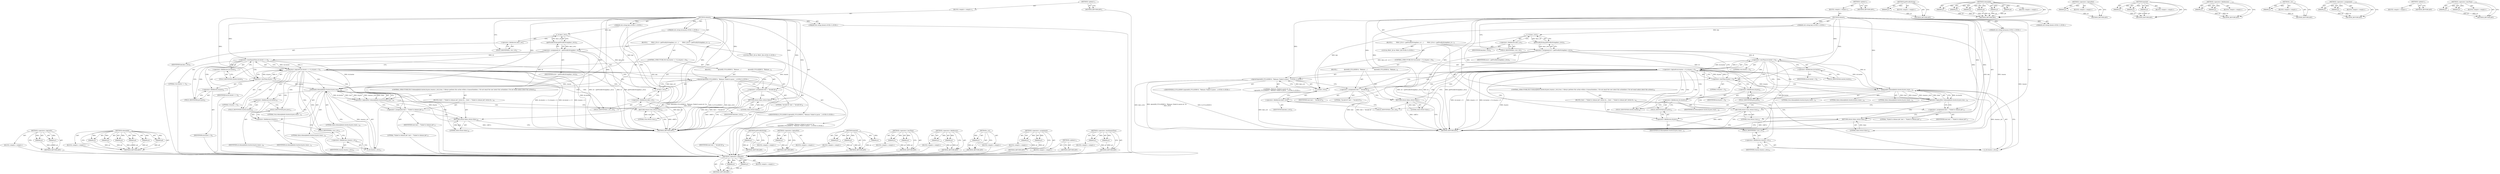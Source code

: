 digraph "&lt;operator&gt;.lessEqualsThan" {
vulnerable_117 [label=<(METHOD,&lt;operator&gt;.logicalOr)>];
vulnerable_118 [label=<(PARAM,p1)>];
vulnerable_119 [label=<(PARAM,p2)>];
vulnerable_120 [label=<(BLOCK,&lt;empty&gt;,&lt;empty&gt;)>];
vulnerable_121 [label=<(METHOD_RETURN,ANY)>];
vulnerable_6 [label=<(METHOD,&lt;global&gt;)<SUB>1</SUB>>];
vulnerable_7 [label=<(BLOCK,&lt;empty&gt;,&lt;empty&gt;)<SUB>1</SUB>>];
vulnerable_8 [label=<(METHOD,release)<SUB>1</SUB>>];
vulnerable_9 [label="<(PARAM,std::string key)<SUB>1</SUB>>"];
vulnerable_10 [label="<(PARAM,std::string &amp;reason)<SUB>1</SUB>>"];
vulnerable_11 [label="<(PARAM,std::string &amp;text)<SUB>1</SUB>>"];
vulnerable_12 [label=<(BLOCK,{
        PROC_ID id = getProcByString(key.c_st...,{
        PROC_ID id = getProcByString(key.c_st...)<SUB>2</SUB>>];
vulnerable_13 [label="<(LOCAL,PROC_ID id: PROC_ID)<SUB>3</SUB>>"];
vulnerable_14 [label=<(&lt;operator&gt;.assignment,id = getProcByString(key.c_str()))<SUB>3</SUB>>];
vulnerable_15 [label=<(IDENTIFIER,id,id = getProcByString(key.c_str()))<SUB>3</SUB>>];
vulnerable_16 [label=<(getProcByString,getProcByString(key.c_str()))<SUB>3</SUB>>];
vulnerable_17 [label=<(c_str,key.c_str())<SUB>3</SUB>>];
vulnerable_18 [label=<(&lt;operator&gt;.fieldAccess,key.c_str)<SUB>3</SUB>>];
vulnerable_19 [label=<(IDENTIFIER,key,key.c_str())<SUB>3</SUB>>];
vulnerable_20 [label=<(FIELD_IDENTIFIER,c_str,c_str)<SUB>3</SUB>>];
vulnerable_21 [label=<(CONTROL_STRUCTURE,IF,if (id.cluster &lt; 0 || id.proc &lt; 0))<SUB>4</SUB>>];
vulnerable_22 [label=<(&lt;operator&gt;.logicalOr,id.cluster &lt; 0 || id.proc &lt; 0)<SUB>4</SUB>>];
vulnerable_23 [label=<(&lt;operator&gt;.lessThan,id.cluster &lt; 0)<SUB>4</SUB>>];
vulnerable_24 [label=<(&lt;operator&gt;.fieldAccess,id.cluster)<SUB>4</SUB>>];
vulnerable_25 [label=<(IDENTIFIER,id,id.cluster &lt; 0)<SUB>4</SUB>>];
vulnerable_26 [label=<(FIELD_IDENTIFIER,cluster,cluster)<SUB>4</SUB>>];
vulnerable_27 [label=<(LITERAL,0,id.cluster &lt; 0)<SUB>4</SUB>>];
vulnerable_28 [label=<(&lt;operator&gt;.lessThan,id.proc &lt; 0)<SUB>4</SUB>>];
vulnerable_29 [label=<(&lt;operator&gt;.fieldAccess,id.proc)<SUB>4</SUB>>];
vulnerable_30 [label=<(IDENTIFIER,id,id.proc &lt; 0)<SUB>4</SUB>>];
vulnerable_31 [label=<(FIELD_IDENTIFIER,proc,proc)<SUB>4</SUB>>];
vulnerable_32 [label=<(LITERAL,0,id.proc &lt; 0)<SUB>4</SUB>>];
vulnerable_33 [label=<(BLOCK,{
                dprintf(D_FULLDEBUG, &quot;Release...,{
                dprintf(D_FULLDEBUG, &quot;Release...)<SUB>4</SUB>>];
vulnerable_34 [label="<(dprintf,dprintf(D_FULLDEBUG, &quot;Release: Failed to parse ...)<SUB>5</SUB>>"];
vulnerable_35 [label="<(IDENTIFIER,D_FULLDEBUG,dprintf(D_FULLDEBUG, &quot;Release: Failed to parse ...)<SUB>5</SUB>>"];
vulnerable_36 [label="<(LITERAL,&quot;Release: Failed to parse id: %s\n&quot;,dprintf(D_FULLDEBUG, &quot;Release: Failed to parse ...)<SUB>5</SUB>>"];
vulnerable_37 [label=<(c_str,key.c_str())<SUB>5</SUB>>];
vulnerable_38 [label=<(&lt;operator&gt;.fieldAccess,key.c_str)<SUB>5</SUB>>];
vulnerable_39 [label=<(IDENTIFIER,key,key.c_str())<SUB>5</SUB>>];
vulnerable_40 [label=<(FIELD_IDENTIFIER,c_str,c_str)<SUB>5</SUB>>];
vulnerable_41 [label=<(&lt;operator&gt;.assignment,text = &quot;Invalid Id&quot;)<SUB>6</SUB>>];
vulnerable_42 [label=<(IDENTIFIER,text,text = &quot;Invalid Id&quot;)<SUB>6</SUB>>];
vulnerable_43 [label=<(LITERAL,&quot;Invalid Id&quot;,text = &quot;Invalid Id&quot;)<SUB>6</SUB>>];
vulnerable_44 [label=<(RETURN,return false;,return false;)<SUB>7</SUB>>];
vulnerable_45 [label=<(LITERAL,false,return false;)<SUB>7</SUB>>];
vulnerable_46 [label=<(CONTROL_STRUCTURE,IF,if (!releaseJob(id.cluster,
					id.proc,
					reason.c_str(),
					true, // Always perform this action within a transaction
					false, // Do not email the user about this action
					false // Do not email admin about this action
					)))<SUB>10</SUB>>];
vulnerable_47 [label=<(&lt;operator&gt;.logicalNot,!releaseJob(id.cluster,
					id.proc,
					reas...)<SUB>10</SUB>>];
vulnerable_48 [label=<(releaseJob,releaseJob(id.cluster,
					id.proc,
					reaso...)<SUB>10</SUB>>];
vulnerable_49 [label=<(&lt;operator&gt;.fieldAccess,id.cluster)<SUB>10</SUB>>];
vulnerable_50 [label=<(IDENTIFIER,id,releaseJob(id.cluster,
					id.proc,
					reaso...)<SUB>10</SUB>>];
vulnerable_51 [label=<(FIELD_IDENTIFIER,cluster,cluster)<SUB>10</SUB>>];
vulnerable_52 [label=<(&lt;operator&gt;.fieldAccess,id.proc)<SUB>11</SUB>>];
vulnerable_53 [label=<(IDENTIFIER,id,releaseJob(id.cluster,
					id.proc,
					reaso...)<SUB>11</SUB>>];
vulnerable_54 [label=<(FIELD_IDENTIFIER,proc,proc)<SUB>11</SUB>>];
vulnerable_55 [label=<(c_str,reason.c_str())<SUB>12</SUB>>];
vulnerable_56 [label=<(&lt;operator&gt;.fieldAccess,reason.c_str)<SUB>12</SUB>>];
vulnerable_57 [label=<(IDENTIFIER,reason,reason.c_str())<SUB>12</SUB>>];
vulnerable_58 [label=<(FIELD_IDENTIFIER,c_str,c_str)<SUB>12</SUB>>];
vulnerable_59 [label=<(LITERAL,true,releaseJob(id.cluster,
					id.proc,
					reaso...)<SUB>13</SUB>>];
vulnerable_60 [label=<(LITERAL,false,releaseJob(id.cluster,
					id.proc,
					reaso...)<SUB>14</SUB>>];
vulnerable_61 [label=<(LITERAL,false,releaseJob(id.cluster,
					id.proc,
					reaso...)<SUB>15</SUB>>];
vulnerable_62 [label=<(BLOCK,{
		text = &quot;Failed to release job&quot;;
		return fa...,{
		text = &quot;Failed to release job&quot;;
		return fa...)<SUB>16</SUB>>];
vulnerable_63 [label=<(&lt;operator&gt;.assignment,text = &quot;Failed to release job&quot;)<SUB>17</SUB>>];
vulnerable_64 [label=<(IDENTIFIER,text,text = &quot;Failed to release job&quot;)<SUB>17</SUB>>];
vulnerable_65 [label=<(LITERAL,&quot;Failed to release job&quot;,text = &quot;Failed to release job&quot;)<SUB>17</SUB>>];
vulnerable_66 [label=<(RETURN,return false;,return false;)<SUB>18</SUB>>];
vulnerable_67 [label=<(LITERAL,false,return false;)<SUB>18</SUB>>];
vulnerable_68 [label=<(RETURN,return true;,return true;)<SUB>21</SUB>>];
vulnerable_69 [label=<(LITERAL,true,return true;)<SUB>21</SUB>>];
vulnerable_70 [label=<(METHOD_RETURN,ANY)<SUB>1</SUB>>];
vulnerable_72 [label=<(METHOD_RETURN,ANY)<SUB>1</SUB>>];
vulnerable_104 [label=<(METHOD,getProcByString)>];
vulnerable_105 [label=<(PARAM,p1)>];
vulnerable_106 [label=<(BLOCK,&lt;empty&gt;,&lt;empty&gt;)>];
vulnerable_107 [label=<(METHOD_RETURN,ANY)>];
vulnerable_137 [label=<(METHOD,releaseJob)>];
vulnerable_138 [label=<(PARAM,p1)>];
vulnerable_139 [label=<(PARAM,p2)>];
vulnerable_140 [label=<(PARAM,p3)>];
vulnerable_141 [label=<(PARAM,p4)>];
vulnerable_142 [label=<(PARAM,p5)>];
vulnerable_143 [label=<(PARAM,p6)>];
vulnerable_144 [label=<(BLOCK,&lt;empty&gt;,&lt;empty&gt;)>];
vulnerable_145 [label=<(METHOD_RETURN,ANY)>];
vulnerable_133 [label=<(METHOD,&lt;operator&gt;.logicalNot)>];
vulnerable_134 [label=<(PARAM,p1)>];
vulnerable_135 [label=<(BLOCK,&lt;empty&gt;,&lt;empty&gt;)>];
vulnerable_136 [label=<(METHOD_RETURN,ANY)>];
vulnerable_127 [label=<(METHOD,dprintf)>];
vulnerable_128 [label=<(PARAM,p1)>];
vulnerable_129 [label=<(PARAM,p2)>];
vulnerable_130 [label=<(PARAM,p3)>];
vulnerable_131 [label=<(BLOCK,&lt;empty&gt;,&lt;empty&gt;)>];
vulnerable_132 [label=<(METHOD_RETURN,ANY)>];
vulnerable_112 [label=<(METHOD,&lt;operator&gt;.fieldAccess)>];
vulnerable_113 [label=<(PARAM,p1)>];
vulnerable_114 [label=<(PARAM,p2)>];
vulnerable_115 [label=<(BLOCK,&lt;empty&gt;,&lt;empty&gt;)>];
vulnerable_116 [label=<(METHOD_RETURN,ANY)>];
vulnerable_108 [label=<(METHOD,c_str)>];
vulnerable_109 [label=<(PARAM,p1)>];
vulnerable_110 [label=<(BLOCK,&lt;empty&gt;,&lt;empty&gt;)>];
vulnerable_111 [label=<(METHOD_RETURN,ANY)>];
vulnerable_99 [label=<(METHOD,&lt;operator&gt;.assignment)>];
vulnerable_100 [label=<(PARAM,p1)>];
vulnerable_101 [label=<(PARAM,p2)>];
vulnerable_102 [label=<(BLOCK,&lt;empty&gt;,&lt;empty&gt;)>];
vulnerable_103 [label=<(METHOD_RETURN,ANY)>];
vulnerable_93 [label=<(METHOD,&lt;global&gt;)<SUB>1</SUB>>];
vulnerable_94 [label=<(BLOCK,&lt;empty&gt;,&lt;empty&gt;)>];
vulnerable_95 [label=<(METHOD_RETURN,ANY)>];
vulnerable_122 [label=<(METHOD,&lt;operator&gt;.lessThan)>];
vulnerable_123 [label=<(PARAM,p1)>];
vulnerable_124 [label=<(PARAM,p2)>];
vulnerable_125 [label=<(BLOCK,&lt;empty&gt;,&lt;empty&gt;)>];
vulnerable_126 [label=<(METHOD_RETURN,ANY)>];
fixed_117 [label=<(METHOD,&lt;operator&gt;.logicalOr)>];
fixed_118 [label=<(PARAM,p1)>];
fixed_119 [label=<(PARAM,p2)>];
fixed_120 [label=<(BLOCK,&lt;empty&gt;,&lt;empty&gt;)>];
fixed_121 [label=<(METHOD_RETURN,ANY)>];
fixed_142 [label=<(METHOD,releaseJob)>];
fixed_143 [label=<(PARAM,p1)>];
fixed_144 [label=<(PARAM,p2)>];
fixed_145 [label=<(PARAM,p3)>];
fixed_146 [label=<(PARAM,p4)>];
fixed_147 [label=<(PARAM,p5)>];
fixed_148 [label=<(PARAM,p6)>];
fixed_149 [label=<(BLOCK,&lt;empty&gt;,&lt;empty&gt;)>];
fixed_150 [label=<(METHOD_RETURN,ANY)>];
fixed_6 [label=<(METHOD,&lt;global&gt;)<SUB>1</SUB>>];
fixed_7 [label=<(BLOCK,&lt;empty&gt;,&lt;empty&gt;)<SUB>1</SUB>>];
fixed_8 [label=<(METHOD,release)<SUB>1</SUB>>];
fixed_9 [label="<(PARAM,std::string key)<SUB>1</SUB>>"];
fixed_10 [label="<(PARAM,std::string &amp;reason)<SUB>1</SUB>>"];
fixed_11 [label="<(PARAM,std::string &amp;text)<SUB>1</SUB>>"];
fixed_12 [label=<(BLOCK,{
        PROC_ID id = getProcByString(key.c_st...,{
        PROC_ID id = getProcByString(key.c_st...)<SUB>2</SUB>>];
fixed_13 [label="<(LOCAL,PROC_ID id: PROC_ID)<SUB>3</SUB>>"];
fixed_14 [label=<(&lt;operator&gt;.assignment,id = getProcByString(key.c_str()))<SUB>3</SUB>>];
fixed_15 [label=<(IDENTIFIER,id,id = getProcByString(key.c_str()))<SUB>3</SUB>>];
fixed_16 [label=<(getProcByString,getProcByString(key.c_str()))<SUB>3</SUB>>];
fixed_17 [label=<(c_str,key.c_str())<SUB>3</SUB>>];
fixed_18 [label=<(&lt;operator&gt;.fieldAccess,key.c_str)<SUB>3</SUB>>];
fixed_19 [label=<(IDENTIFIER,key,key.c_str())<SUB>3</SUB>>];
fixed_20 [label=<(FIELD_IDENTIFIER,c_str,c_str)<SUB>3</SUB>>];
fixed_21 [label=<(CONTROL_STRUCTURE,IF,if (id.cluster &lt;= 0 || id.proc &lt; 0))<SUB>4</SUB>>];
fixed_22 [label=<(&lt;operator&gt;.logicalOr,id.cluster &lt;= 0 || id.proc &lt; 0)<SUB>4</SUB>>];
fixed_23 [label=<(&lt;operator&gt;.lessEqualsThan,id.cluster &lt;= 0)<SUB>4</SUB>>];
fixed_24 [label=<(&lt;operator&gt;.fieldAccess,id.cluster)<SUB>4</SUB>>];
fixed_25 [label=<(IDENTIFIER,id,id.cluster &lt;= 0)<SUB>4</SUB>>];
fixed_26 [label=<(FIELD_IDENTIFIER,cluster,cluster)<SUB>4</SUB>>];
fixed_27 [label=<(LITERAL,0,id.cluster &lt;= 0)<SUB>4</SUB>>];
fixed_28 [label=<(&lt;operator&gt;.lessThan,id.proc &lt; 0)<SUB>4</SUB>>];
fixed_29 [label=<(&lt;operator&gt;.fieldAccess,id.proc)<SUB>4</SUB>>];
fixed_30 [label=<(IDENTIFIER,id,id.proc &lt; 0)<SUB>4</SUB>>];
fixed_31 [label=<(FIELD_IDENTIFIER,proc,proc)<SUB>4</SUB>>];
fixed_32 [label=<(LITERAL,0,id.proc &lt; 0)<SUB>4</SUB>>];
fixed_33 [label=<(BLOCK,{
                dprintf(D_FULLDEBUG, &quot;Release...,{
                dprintf(D_FULLDEBUG, &quot;Release...)<SUB>4</SUB>>];
fixed_34 [label="<(dprintf,dprintf(D_FULLDEBUG, &quot;Release: Failed to parse ...)<SUB>5</SUB>>"];
fixed_35 [label="<(IDENTIFIER,D_FULLDEBUG,dprintf(D_FULLDEBUG, &quot;Release: Failed to parse ...)<SUB>5</SUB>>"];
fixed_36 [label="<(LITERAL,&quot;Release: Failed to parse id: %s\n&quot;,dprintf(D_FULLDEBUG, &quot;Release: Failed to parse ...)<SUB>5</SUB>>"];
fixed_37 [label=<(c_str,key.c_str())<SUB>5</SUB>>];
fixed_38 [label=<(&lt;operator&gt;.fieldAccess,key.c_str)<SUB>5</SUB>>];
fixed_39 [label=<(IDENTIFIER,key,key.c_str())<SUB>5</SUB>>];
fixed_40 [label=<(FIELD_IDENTIFIER,c_str,c_str)<SUB>5</SUB>>];
fixed_41 [label=<(&lt;operator&gt;.assignment,text = &quot;Invalid Id&quot;)<SUB>6</SUB>>];
fixed_42 [label=<(IDENTIFIER,text,text = &quot;Invalid Id&quot;)<SUB>6</SUB>>];
fixed_43 [label=<(LITERAL,&quot;Invalid Id&quot;,text = &quot;Invalid Id&quot;)<SUB>6</SUB>>];
fixed_44 [label=<(RETURN,return false;,return false;)<SUB>7</SUB>>];
fixed_45 [label=<(LITERAL,false,return false;)<SUB>7</SUB>>];
fixed_46 [label=<(CONTROL_STRUCTURE,IF,if (!releaseJob(id.cluster,
					id.proc,
					reason.c_str(),
					true, // Always perform this action within a transaction
					false, // Do not email the user about this action
					false // Do not email admin about this action
					)))<SUB>10</SUB>>];
fixed_47 [label=<(&lt;operator&gt;.logicalNot,!releaseJob(id.cluster,
					id.proc,
					reas...)<SUB>10</SUB>>];
fixed_48 [label=<(releaseJob,releaseJob(id.cluster,
					id.proc,
					reaso...)<SUB>10</SUB>>];
fixed_49 [label=<(&lt;operator&gt;.fieldAccess,id.cluster)<SUB>10</SUB>>];
fixed_50 [label=<(IDENTIFIER,id,releaseJob(id.cluster,
					id.proc,
					reaso...)<SUB>10</SUB>>];
fixed_51 [label=<(FIELD_IDENTIFIER,cluster,cluster)<SUB>10</SUB>>];
fixed_52 [label=<(&lt;operator&gt;.fieldAccess,id.proc)<SUB>11</SUB>>];
fixed_53 [label=<(IDENTIFIER,id,releaseJob(id.cluster,
					id.proc,
					reaso...)<SUB>11</SUB>>];
fixed_54 [label=<(FIELD_IDENTIFIER,proc,proc)<SUB>11</SUB>>];
fixed_55 [label=<(c_str,reason.c_str())<SUB>12</SUB>>];
fixed_56 [label=<(&lt;operator&gt;.fieldAccess,reason.c_str)<SUB>12</SUB>>];
fixed_57 [label=<(IDENTIFIER,reason,reason.c_str())<SUB>12</SUB>>];
fixed_58 [label=<(FIELD_IDENTIFIER,c_str,c_str)<SUB>12</SUB>>];
fixed_59 [label=<(LITERAL,true,releaseJob(id.cluster,
					id.proc,
					reaso...)<SUB>13</SUB>>];
fixed_60 [label=<(LITERAL,false,releaseJob(id.cluster,
					id.proc,
					reaso...)<SUB>14</SUB>>];
fixed_61 [label=<(LITERAL,false,releaseJob(id.cluster,
					id.proc,
					reaso...)<SUB>15</SUB>>];
fixed_62 [label=<(BLOCK,{
		text = &quot;Failed to release job&quot;;
		return fa...,{
		text = &quot;Failed to release job&quot;;
		return fa...)<SUB>16</SUB>>];
fixed_63 [label=<(&lt;operator&gt;.assignment,text = &quot;Failed to release job&quot;)<SUB>17</SUB>>];
fixed_64 [label=<(IDENTIFIER,text,text = &quot;Failed to release job&quot;)<SUB>17</SUB>>];
fixed_65 [label=<(LITERAL,&quot;Failed to release job&quot;,text = &quot;Failed to release job&quot;)<SUB>17</SUB>>];
fixed_66 [label=<(RETURN,return false;,return false;)<SUB>18</SUB>>];
fixed_67 [label=<(LITERAL,false,return false;)<SUB>18</SUB>>];
fixed_68 [label=<(RETURN,return true;,return true;)<SUB>21</SUB>>];
fixed_69 [label=<(LITERAL,true,return true;)<SUB>21</SUB>>];
fixed_70 [label=<(METHOD_RETURN,ANY)<SUB>1</SUB>>];
fixed_72 [label=<(METHOD_RETURN,ANY)<SUB>1</SUB>>];
fixed_104 [label=<(METHOD,getProcByString)>];
fixed_105 [label=<(PARAM,p1)>];
fixed_106 [label=<(BLOCK,&lt;empty&gt;,&lt;empty&gt;)>];
fixed_107 [label=<(METHOD_RETURN,ANY)>];
fixed_138 [label=<(METHOD,&lt;operator&gt;.logicalNot)>];
fixed_139 [label=<(PARAM,p1)>];
fixed_140 [label=<(BLOCK,&lt;empty&gt;,&lt;empty&gt;)>];
fixed_141 [label=<(METHOD_RETURN,ANY)>];
fixed_132 [label=<(METHOD,dprintf)>];
fixed_133 [label=<(PARAM,p1)>];
fixed_134 [label=<(PARAM,p2)>];
fixed_135 [label=<(PARAM,p3)>];
fixed_136 [label=<(BLOCK,&lt;empty&gt;,&lt;empty&gt;)>];
fixed_137 [label=<(METHOD_RETURN,ANY)>];
fixed_127 [label=<(METHOD,&lt;operator&gt;.lessThan)>];
fixed_128 [label=<(PARAM,p1)>];
fixed_129 [label=<(PARAM,p2)>];
fixed_130 [label=<(BLOCK,&lt;empty&gt;,&lt;empty&gt;)>];
fixed_131 [label=<(METHOD_RETURN,ANY)>];
fixed_112 [label=<(METHOD,&lt;operator&gt;.fieldAccess)>];
fixed_113 [label=<(PARAM,p1)>];
fixed_114 [label=<(PARAM,p2)>];
fixed_115 [label=<(BLOCK,&lt;empty&gt;,&lt;empty&gt;)>];
fixed_116 [label=<(METHOD_RETURN,ANY)>];
fixed_108 [label=<(METHOD,c_str)>];
fixed_109 [label=<(PARAM,p1)>];
fixed_110 [label=<(BLOCK,&lt;empty&gt;,&lt;empty&gt;)>];
fixed_111 [label=<(METHOD_RETURN,ANY)>];
fixed_99 [label=<(METHOD,&lt;operator&gt;.assignment)>];
fixed_100 [label=<(PARAM,p1)>];
fixed_101 [label=<(PARAM,p2)>];
fixed_102 [label=<(BLOCK,&lt;empty&gt;,&lt;empty&gt;)>];
fixed_103 [label=<(METHOD_RETURN,ANY)>];
fixed_93 [label=<(METHOD,&lt;global&gt;)<SUB>1</SUB>>];
fixed_94 [label=<(BLOCK,&lt;empty&gt;,&lt;empty&gt;)>];
fixed_95 [label=<(METHOD_RETURN,ANY)>];
fixed_122 [label=<(METHOD,&lt;operator&gt;.lessEqualsThan)>];
fixed_123 [label=<(PARAM,p1)>];
fixed_124 [label=<(PARAM,p2)>];
fixed_125 [label=<(BLOCK,&lt;empty&gt;,&lt;empty&gt;)>];
fixed_126 [label=<(METHOD_RETURN,ANY)>];
vulnerable_117 -> vulnerable_118  [key=0, label="AST: "];
vulnerable_117 -> vulnerable_118  [key=1, label="DDG: "];
vulnerable_117 -> vulnerable_120  [key=0, label="AST: "];
vulnerable_117 -> vulnerable_119  [key=0, label="AST: "];
vulnerable_117 -> vulnerable_119  [key=1, label="DDG: "];
vulnerable_117 -> vulnerable_121  [key=0, label="AST: "];
vulnerable_117 -> vulnerable_121  [key=1, label="CFG: "];
vulnerable_118 -> vulnerable_121  [key=0, label="DDG: p1"];
vulnerable_119 -> vulnerable_121  [key=0, label="DDG: p2"];
vulnerable_6 -> vulnerable_7  [key=0, label="AST: "];
vulnerable_6 -> vulnerable_72  [key=0, label="AST: "];
vulnerable_6 -> vulnerable_72  [key=1, label="CFG: "];
vulnerable_7 -> vulnerable_8  [key=0, label="AST: "];
vulnerable_8 -> vulnerable_9  [key=0, label="AST: "];
vulnerable_8 -> vulnerable_9  [key=1, label="DDG: "];
vulnerable_8 -> vulnerable_10  [key=0, label="AST: "];
vulnerable_8 -> vulnerable_10  [key=1, label="DDG: "];
vulnerable_8 -> vulnerable_11  [key=0, label="AST: "];
vulnerable_8 -> vulnerable_11  [key=1, label="DDG: "];
vulnerable_8 -> vulnerable_12  [key=0, label="AST: "];
vulnerable_8 -> vulnerable_70  [key=0, label="AST: "];
vulnerable_8 -> vulnerable_20  [key=0, label="CFG: "];
vulnerable_8 -> vulnerable_68  [key=0, label="DDG: "];
vulnerable_8 -> vulnerable_69  [key=0, label="DDG: "];
vulnerable_8 -> vulnerable_41  [key=0, label="DDG: "];
vulnerable_8 -> vulnerable_44  [key=0, label="DDG: "];
vulnerable_8 -> vulnerable_63  [key=0, label="DDG: "];
vulnerable_8 -> vulnerable_66  [key=0, label="DDG: "];
vulnerable_8 -> vulnerable_23  [key=0, label="DDG: "];
vulnerable_8 -> vulnerable_28  [key=0, label="DDG: "];
vulnerable_8 -> vulnerable_34  [key=0, label="DDG: "];
vulnerable_8 -> vulnerable_45  [key=0, label="DDG: "];
vulnerable_8 -> vulnerable_48  [key=0, label="DDG: "];
vulnerable_8 -> vulnerable_67  [key=0, label="DDG: "];
vulnerable_9 -> vulnerable_70  [key=0, label="DDG: key"];
vulnerable_9 -> vulnerable_17  [key=0, label="DDG: key"];
vulnerable_9 -> vulnerable_37  [key=0, label="DDG: key"];
vulnerable_10 -> vulnerable_70  [key=0, label="DDG: reason"];
vulnerable_10 -> vulnerable_55  [key=0, label="DDG: reason"];
vulnerable_12 -> vulnerable_13  [key=0, label="AST: "];
vulnerable_12 -> vulnerable_14  [key=0, label="AST: "];
vulnerable_12 -> vulnerable_21  [key=0, label="AST: "];
vulnerable_12 -> vulnerable_46  [key=0, label="AST: "];
vulnerable_12 -> vulnerable_68  [key=0, label="AST: "];
vulnerable_14 -> vulnerable_15  [key=0, label="AST: "];
vulnerable_14 -> vulnerable_16  [key=0, label="AST: "];
vulnerable_14 -> vulnerable_26  [key=0, label="CFG: "];
vulnerable_14 -> vulnerable_70  [key=0, label="DDG: id"];
vulnerable_14 -> vulnerable_70  [key=1, label="DDG: getProcByString(key.c_str())"];
vulnerable_14 -> vulnerable_70  [key=2, label="DDG: id = getProcByString(key.c_str())"];
vulnerable_14 -> vulnerable_23  [key=0, label="DDG: id"];
vulnerable_14 -> vulnerable_28  [key=0, label="DDG: id"];
vulnerable_14 -> vulnerable_48  [key=0, label="DDG: id"];
vulnerable_16 -> vulnerable_17  [key=0, label="AST: "];
vulnerable_16 -> vulnerable_14  [key=0, label="CFG: "];
vulnerable_16 -> vulnerable_14  [key=1, label="DDG: key.c_str()"];
vulnerable_17 -> vulnerable_18  [key=0, label="AST: "];
vulnerable_17 -> vulnerable_16  [key=0, label="CFG: "];
vulnerable_17 -> vulnerable_16  [key=1, label="DDG: key.c_str"];
vulnerable_17 -> vulnerable_37  [key=0, label="DDG: key.c_str"];
vulnerable_18 -> vulnerable_19  [key=0, label="AST: "];
vulnerable_18 -> vulnerable_20  [key=0, label="AST: "];
vulnerable_18 -> vulnerable_17  [key=0, label="CFG: "];
vulnerable_20 -> vulnerable_18  [key=0, label="CFG: "];
vulnerable_21 -> vulnerable_22  [key=0, label="AST: "];
vulnerable_21 -> vulnerable_33  [key=0, label="AST: "];
vulnerable_22 -> vulnerable_23  [key=0, label="AST: "];
vulnerable_22 -> vulnerable_28  [key=0, label="AST: "];
vulnerable_22 -> vulnerable_40  [key=0, label="CFG: "];
vulnerable_22 -> vulnerable_40  [key=1, label="CDG: "];
vulnerable_22 -> vulnerable_51  [key=0, label="CFG: "];
vulnerable_22 -> vulnerable_51  [key=1, label="CDG: "];
vulnerable_22 -> vulnerable_70  [key=0, label="DDG: id.cluster &lt; 0"];
vulnerable_22 -> vulnerable_70  [key=1, label="DDG: id.proc &lt; 0"];
vulnerable_22 -> vulnerable_70  [key=2, label="DDG: id.cluster &lt; 0 || id.proc &lt; 0"];
vulnerable_22 -> vulnerable_47  [key=0, label="CDG: "];
vulnerable_22 -> vulnerable_34  [key=0, label="CDG: "];
vulnerable_22 -> vulnerable_48  [key=0, label="CDG: "];
vulnerable_22 -> vulnerable_58  [key=0, label="CDG: "];
vulnerable_22 -> vulnerable_49  [key=0, label="CDG: "];
vulnerable_22 -> vulnerable_52  [key=0, label="CDG: "];
vulnerable_22 -> vulnerable_37  [key=0, label="CDG: "];
vulnerable_22 -> vulnerable_38  [key=0, label="CDG: "];
vulnerable_22 -> vulnerable_56  [key=0, label="CDG: "];
vulnerable_22 -> vulnerable_41  [key=0, label="CDG: "];
vulnerable_22 -> vulnerable_44  [key=0, label="CDG: "];
vulnerable_22 -> vulnerable_55  [key=0, label="CDG: "];
vulnerable_22 -> vulnerable_54  [key=0, label="CDG: "];
vulnerable_23 -> vulnerable_24  [key=0, label="AST: "];
vulnerable_23 -> vulnerable_27  [key=0, label="AST: "];
vulnerable_23 -> vulnerable_22  [key=0, label="CFG: "];
vulnerable_23 -> vulnerable_22  [key=1, label="DDG: id.cluster"];
vulnerable_23 -> vulnerable_22  [key=2, label="DDG: 0"];
vulnerable_23 -> vulnerable_31  [key=0, label="CFG: "];
vulnerable_23 -> vulnerable_31  [key=1, label="CDG: "];
vulnerable_23 -> vulnerable_70  [key=0, label="DDG: id.cluster"];
vulnerable_23 -> vulnerable_48  [key=0, label="DDG: id.cluster"];
vulnerable_23 -> vulnerable_28  [key=0, label="CDG: "];
vulnerable_23 -> vulnerable_29  [key=0, label="CDG: "];
vulnerable_24 -> vulnerable_25  [key=0, label="AST: "];
vulnerable_24 -> vulnerable_26  [key=0, label="AST: "];
vulnerable_24 -> vulnerable_23  [key=0, label="CFG: "];
vulnerable_26 -> vulnerable_24  [key=0, label="CFG: "];
vulnerable_28 -> vulnerable_29  [key=0, label="AST: "];
vulnerable_28 -> vulnerable_32  [key=0, label="AST: "];
vulnerable_28 -> vulnerable_22  [key=0, label="CFG: "];
vulnerable_28 -> vulnerable_22  [key=1, label="DDG: id.proc"];
vulnerable_28 -> vulnerable_22  [key=2, label="DDG: 0"];
vulnerable_28 -> vulnerable_70  [key=0, label="DDG: id.proc"];
vulnerable_28 -> vulnerable_48  [key=0, label="DDG: id.proc"];
vulnerable_29 -> vulnerable_30  [key=0, label="AST: "];
vulnerable_29 -> vulnerable_31  [key=0, label="AST: "];
vulnerable_29 -> vulnerable_28  [key=0, label="CFG: "];
vulnerable_31 -> vulnerable_29  [key=0, label="CFG: "];
vulnerable_33 -> vulnerable_34  [key=0, label="AST: "];
vulnerable_33 -> vulnerable_41  [key=0, label="AST: "];
vulnerable_33 -> vulnerable_44  [key=0, label="AST: "];
vulnerable_34 -> vulnerable_35  [key=0, label="AST: "];
vulnerable_34 -> vulnerable_36  [key=0, label="AST: "];
vulnerable_34 -> vulnerable_37  [key=0, label="AST: "];
vulnerable_34 -> vulnerable_41  [key=0, label="CFG: "];
vulnerable_34 -> vulnerable_70  [key=0, label="DDG: key.c_str()"];
vulnerable_34 -> vulnerable_70  [key=1, label="DDG: dprintf(D_FULLDEBUG, &quot;Release: Failed to parse id: %s\n&quot;, key.c_str())"];
vulnerable_34 -> vulnerable_70  [key=2, label="DDG: D_FULLDEBUG"];
vulnerable_37 -> vulnerable_38  [key=0, label="AST: "];
vulnerable_37 -> vulnerable_34  [key=0, label="CFG: "];
vulnerable_37 -> vulnerable_34  [key=1, label="DDG: key.c_str"];
vulnerable_37 -> vulnerable_70  [key=0, label="DDG: key.c_str"];
vulnerable_38 -> vulnerable_39  [key=0, label="AST: "];
vulnerable_38 -> vulnerable_40  [key=0, label="AST: "];
vulnerable_38 -> vulnerable_37  [key=0, label="CFG: "];
vulnerable_40 -> vulnerable_38  [key=0, label="CFG: "];
vulnerable_41 -> vulnerable_42  [key=0, label="AST: "];
vulnerable_41 -> vulnerable_43  [key=0, label="AST: "];
vulnerable_41 -> vulnerable_44  [key=0, label="CFG: "];
vulnerable_41 -> vulnerable_70  [key=0, label="DDG: text"];
vulnerable_41 -> vulnerable_70  [key=1, label="DDG: text = &quot;Invalid Id&quot;"];
vulnerable_44 -> vulnerable_45  [key=0, label="AST: "];
vulnerable_44 -> vulnerable_70  [key=0, label="CFG: "];
vulnerable_44 -> vulnerable_70  [key=1, label="DDG: &lt;RET&gt;"];
vulnerable_45 -> vulnerable_44  [key=0, label="DDG: false"];
vulnerable_46 -> vulnerable_47  [key=0, label="AST: "];
vulnerable_46 -> vulnerable_62  [key=0, label="AST: "];
vulnerable_47 -> vulnerable_48  [key=0, label="AST: "];
vulnerable_47 -> vulnerable_63  [key=0, label="CFG: "];
vulnerable_47 -> vulnerable_63  [key=1, label="CDG: "];
vulnerable_47 -> vulnerable_68  [key=0, label="CFG: "];
vulnerable_47 -> vulnerable_68  [key=1, label="CDG: "];
vulnerable_47 -> vulnerable_66  [key=0, label="CDG: "];
vulnerable_48 -> vulnerable_49  [key=0, label="AST: "];
vulnerable_48 -> vulnerable_52  [key=0, label="AST: "];
vulnerable_48 -> vulnerable_55  [key=0, label="AST: "];
vulnerable_48 -> vulnerable_59  [key=0, label="AST: "];
vulnerable_48 -> vulnerable_60  [key=0, label="AST: "];
vulnerable_48 -> vulnerable_61  [key=0, label="AST: "];
vulnerable_48 -> vulnerable_47  [key=0, label="CFG: "];
vulnerable_48 -> vulnerable_47  [key=1, label="DDG: id.cluster"];
vulnerable_48 -> vulnerable_47  [key=2, label="DDG: true"];
vulnerable_48 -> vulnerable_47  [key=3, label="DDG: id.proc"];
vulnerable_48 -> vulnerable_47  [key=4, label="DDG: reason.c_str()"];
vulnerable_48 -> vulnerable_47  [key=5, label="DDG: false"];
vulnerable_49 -> vulnerable_50  [key=0, label="AST: "];
vulnerable_49 -> vulnerable_51  [key=0, label="AST: "];
vulnerable_49 -> vulnerable_54  [key=0, label="CFG: "];
vulnerable_51 -> vulnerable_49  [key=0, label="CFG: "];
vulnerable_52 -> vulnerable_53  [key=0, label="AST: "];
vulnerable_52 -> vulnerable_54  [key=0, label="AST: "];
vulnerable_52 -> vulnerable_58  [key=0, label="CFG: "];
vulnerable_54 -> vulnerable_52  [key=0, label="CFG: "];
vulnerable_55 -> vulnerable_56  [key=0, label="AST: "];
vulnerable_55 -> vulnerable_48  [key=0, label="CFG: "];
vulnerable_55 -> vulnerable_48  [key=1, label="DDG: reason.c_str"];
vulnerable_56 -> vulnerable_57  [key=0, label="AST: "];
vulnerable_56 -> vulnerable_58  [key=0, label="AST: "];
vulnerable_56 -> vulnerable_55  [key=0, label="CFG: "];
vulnerable_58 -> vulnerable_56  [key=0, label="CFG: "];
vulnerable_62 -> vulnerable_63  [key=0, label="AST: "];
vulnerable_62 -> vulnerable_66  [key=0, label="AST: "];
vulnerable_63 -> vulnerable_64  [key=0, label="AST: "];
vulnerable_63 -> vulnerable_65  [key=0, label="AST: "];
vulnerable_63 -> vulnerable_66  [key=0, label="CFG: "];
vulnerable_66 -> vulnerable_67  [key=0, label="AST: "];
vulnerable_66 -> vulnerable_70  [key=0, label="CFG: "];
vulnerable_66 -> vulnerable_70  [key=1, label="DDG: &lt;RET&gt;"];
vulnerable_67 -> vulnerable_66  [key=0, label="DDG: false"];
vulnerable_68 -> vulnerable_69  [key=0, label="AST: "];
vulnerable_68 -> vulnerable_70  [key=0, label="CFG: "];
vulnerable_68 -> vulnerable_70  [key=1, label="DDG: &lt;RET&gt;"];
vulnerable_69 -> vulnerable_68  [key=0, label="DDG: true"];
vulnerable_104 -> vulnerable_105  [key=0, label="AST: "];
vulnerable_104 -> vulnerable_105  [key=1, label="DDG: "];
vulnerable_104 -> vulnerable_106  [key=0, label="AST: "];
vulnerable_104 -> vulnerable_107  [key=0, label="AST: "];
vulnerable_104 -> vulnerable_107  [key=1, label="CFG: "];
vulnerable_105 -> vulnerable_107  [key=0, label="DDG: p1"];
vulnerable_137 -> vulnerable_138  [key=0, label="AST: "];
vulnerable_137 -> vulnerable_138  [key=1, label="DDG: "];
vulnerable_137 -> vulnerable_144  [key=0, label="AST: "];
vulnerable_137 -> vulnerable_139  [key=0, label="AST: "];
vulnerable_137 -> vulnerable_139  [key=1, label="DDG: "];
vulnerable_137 -> vulnerable_145  [key=0, label="AST: "];
vulnerable_137 -> vulnerable_145  [key=1, label="CFG: "];
vulnerable_137 -> vulnerable_140  [key=0, label="AST: "];
vulnerable_137 -> vulnerable_140  [key=1, label="DDG: "];
vulnerable_137 -> vulnerable_141  [key=0, label="AST: "];
vulnerable_137 -> vulnerable_141  [key=1, label="DDG: "];
vulnerable_137 -> vulnerable_142  [key=0, label="AST: "];
vulnerable_137 -> vulnerable_142  [key=1, label="DDG: "];
vulnerable_137 -> vulnerable_143  [key=0, label="AST: "];
vulnerable_137 -> vulnerable_143  [key=1, label="DDG: "];
vulnerable_138 -> vulnerable_145  [key=0, label="DDG: p1"];
vulnerable_139 -> vulnerable_145  [key=0, label="DDG: p2"];
vulnerable_140 -> vulnerable_145  [key=0, label="DDG: p3"];
vulnerable_141 -> vulnerable_145  [key=0, label="DDG: p4"];
vulnerable_142 -> vulnerable_145  [key=0, label="DDG: p5"];
vulnerable_143 -> vulnerable_145  [key=0, label="DDG: p6"];
vulnerable_133 -> vulnerable_134  [key=0, label="AST: "];
vulnerable_133 -> vulnerable_134  [key=1, label="DDG: "];
vulnerable_133 -> vulnerable_135  [key=0, label="AST: "];
vulnerable_133 -> vulnerable_136  [key=0, label="AST: "];
vulnerable_133 -> vulnerable_136  [key=1, label="CFG: "];
vulnerable_134 -> vulnerable_136  [key=0, label="DDG: p1"];
vulnerable_127 -> vulnerable_128  [key=0, label="AST: "];
vulnerable_127 -> vulnerable_128  [key=1, label="DDG: "];
vulnerable_127 -> vulnerable_131  [key=0, label="AST: "];
vulnerable_127 -> vulnerable_129  [key=0, label="AST: "];
vulnerable_127 -> vulnerable_129  [key=1, label="DDG: "];
vulnerable_127 -> vulnerable_132  [key=0, label="AST: "];
vulnerable_127 -> vulnerable_132  [key=1, label="CFG: "];
vulnerable_127 -> vulnerable_130  [key=0, label="AST: "];
vulnerable_127 -> vulnerable_130  [key=1, label="DDG: "];
vulnerable_128 -> vulnerable_132  [key=0, label="DDG: p1"];
vulnerable_129 -> vulnerable_132  [key=0, label="DDG: p2"];
vulnerable_130 -> vulnerable_132  [key=0, label="DDG: p3"];
vulnerable_112 -> vulnerable_113  [key=0, label="AST: "];
vulnerable_112 -> vulnerable_113  [key=1, label="DDG: "];
vulnerable_112 -> vulnerable_115  [key=0, label="AST: "];
vulnerable_112 -> vulnerable_114  [key=0, label="AST: "];
vulnerable_112 -> vulnerable_114  [key=1, label="DDG: "];
vulnerable_112 -> vulnerable_116  [key=0, label="AST: "];
vulnerable_112 -> vulnerable_116  [key=1, label="CFG: "];
vulnerable_113 -> vulnerable_116  [key=0, label="DDG: p1"];
vulnerable_114 -> vulnerable_116  [key=0, label="DDG: p2"];
vulnerable_108 -> vulnerable_109  [key=0, label="AST: "];
vulnerable_108 -> vulnerable_109  [key=1, label="DDG: "];
vulnerable_108 -> vulnerable_110  [key=0, label="AST: "];
vulnerable_108 -> vulnerable_111  [key=0, label="AST: "];
vulnerable_108 -> vulnerable_111  [key=1, label="CFG: "];
vulnerable_109 -> vulnerable_111  [key=0, label="DDG: p1"];
vulnerable_99 -> vulnerable_100  [key=0, label="AST: "];
vulnerable_99 -> vulnerable_100  [key=1, label="DDG: "];
vulnerable_99 -> vulnerable_102  [key=0, label="AST: "];
vulnerable_99 -> vulnerable_101  [key=0, label="AST: "];
vulnerable_99 -> vulnerable_101  [key=1, label="DDG: "];
vulnerable_99 -> vulnerable_103  [key=0, label="AST: "];
vulnerable_99 -> vulnerable_103  [key=1, label="CFG: "];
vulnerable_100 -> vulnerable_103  [key=0, label="DDG: p1"];
vulnerable_101 -> vulnerable_103  [key=0, label="DDG: p2"];
vulnerable_93 -> vulnerable_94  [key=0, label="AST: "];
vulnerable_93 -> vulnerable_95  [key=0, label="AST: "];
vulnerable_93 -> vulnerable_95  [key=1, label="CFG: "];
vulnerable_122 -> vulnerable_123  [key=0, label="AST: "];
vulnerable_122 -> vulnerable_123  [key=1, label="DDG: "];
vulnerable_122 -> vulnerable_125  [key=0, label="AST: "];
vulnerable_122 -> vulnerable_124  [key=0, label="AST: "];
vulnerable_122 -> vulnerable_124  [key=1, label="DDG: "];
vulnerable_122 -> vulnerable_126  [key=0, label="AST: "];
vulnerable_122 -> vulnerable_126  [key=1, label="CFG: "];
vulnerable_123 -> vulnerable_126  [key=0, label="DDG: p1"];
vulnerable_124 -> vulnerable_126  [key=0, label="DDG: p2"];
fixed_117 -> fixed_118  [key=0, label="AST: "];
fixed_117 -> fixed_118  [key=1, label="DDG: "];
fixed_117 -> fixed_120  [key=0, label="AST: "];
fixed_117 -> fixed_119  [key=0, label="AST: "];
fixed_117 -> fixed_119  [key=1, label="DDG: "];
fixed_117 -> fixed_121  [key=0, label="AST: "];
fixed_117 -> fixed_121  [key=1, label="CFG: "];
fixed_118 -> fixed_121  [key=0, label="DDG: p1"];
fixed_119 -> fixed_121  [key=0, label="DDG: p2"];
fixed_120 -> vulnerable_117  [key=0];
fixed_121 -> vulnerable_117  [key=0];
fixed_142 -> fixed_143  [key=0, label="AST: "];
fixed_142 -> fixed_143  [key=1, label="DDG: "];
fixed_142 -> fixed_149  [key=0, label="AST: "];
fixed_142 -> fixed_144  [key=0, label="AST: "];
fixed_142 -> fixed_144  [key=1, label="DDG: "];
fixed_142 -> fixed_150  [key=0, label="AST: "];
fixed_142 -> fixed_150  [key=1, label="CFG: "];
fixed_142 -> fixed_145  [key=0, label="AST: "];
fixed_142 -> fixed_145  [key=1, label="DDG: "];
fixed_142 -> fixed_146  [key=0, label="AST: "];
fixed_142 -> fixed_146  [key=1, label="DDG: "];
fixed_142 -> fixed_147  [key=0, label="AST: "];
fixed_142 -> fixed_147  [key=1, label="DDG: "];
fixed_142 -> fixed_148  [key=0, label="AST: "];
fixed_142 -> fixed_148  [key=1, label="DDG: "];
fixed_143 -> fixed_150  [key=0, label="DDG: p1"];
fixed_144 -> fixed_150  [key=0, label="DDG: p2"];
fixed_145 -> fixed_150  [key=0, label="DDG: p3"];
fixed_146 -> fixed_150  [key=0, label="DDG: p4"];
fixed_147 -> fixed_150  [key=0, label="DDG: p5"];
fixed_148 -> fixed_150  [key=0, label="DDG: p6"];
fixed_149 -> vulnerable_117  [key=0];
fixed_150 -> vulnerable_117  [key=0];
fixed_6 -> fixed_7  [key=0, label="AST: "];
fixed_6 -> fixed_72  [key=0, label="AST: "];
fixed_6 -> fixed_72  [key=1, label="CFG: "];
fixed_7 -> fixed_8  [key=0, label="AST: "];
fixed_8 -> fixed_9  [key=0, label="AST: "];
fixed_8 -> fixed_9  [key=1, label="DDG: "];
fixed_8 -> fixed_10  [key=0, label="AST: "];
fixed_8 -> fixed_10  [key=1, label="DDG: "];
fixed_8 -> fixed_11  [key=0, label="AST: "];
fixed_8 -> fixed_11  [key=1, label="DDG: "];
fixed_8 -> fixed_12  [key=0, label="AST: "];
fixed_8 -> fixed_70  [key=0, label="AST: "];
fixed_8 -> fixed_20  [key=0, label="CFG: "];
fixed_8 -> fixed_68  [key=0, label="DDG: "];
fixed_8 -> fixed_69  [key=0, label="DDG: "];
fixed_8 -> fixed_41  [key=0, label="DDG: "];
fixed_8 -> fixed_44  [key=0, label="DDG: "];
fixed_8 -> fixed_63  [key=0, label="DDG: "];
fixed_8 -> fixed_66  [key=0, label="DDG: "];
fixed_8 -> fixed_23  [key=0, label="DDG: "];
fixed_8 -> fixed_28  [key=0, label="DDG: "];
fixed_8 -> fixed_34  [key=0, label="DDG: "];
fixed_8 -> fixed_45  [key=0, label="DDG: "];
fixed_8 -> fixed_48  [key=0, label="DDG: "];
fixed_8 -> fixed_67  [key=0, label="DDG: "];
fixed_9 -> fixed_70  [key=0, label="DDG: key"];
fixed_9 -> fixed_17  [key=0, label="DDG: key"];
fixed_9 -> fixed_37  [key=0, label="DDG: key"];
fixed_10 -> fixed_70  [key=0, label="DDG: reason"];
fixed_10 -> fixed_55  [key=0, label="DDG: reason"];
fixed_11 -> vulnerable_117  [key=0];
fixed_12 -> fixed_13  [key=0, label="AST: "];
fixed_12 -> fixed_14  [key=0, label="AST: "];
fixed_12 -> fixed_21  [key=0, label="AST: "];
fixed_12 -> fixed_46  [key=0, label="AST: "];
fixed_12 -> fixed_68  [key=0, label="AST: "];
fixed_13 -> vulnerable_117  [key=0];
fixed_14 -> fixed_15  [key=0, label="AST: "];
fixed_14 -> fixed_16  [key=0, label="AST: "];
fixed_14 -> fixed_26  [key=0, label="CFG: "];
fixed_14 -> fixed_70  [key=0, label="DDG: id"];
fixed_14 -> fixed_70  [key=1, label="DDG: getProcByString(key.c_str())"];
fixed_14 -> fixed_70  [key=2, label="DDG: id = getProcByString(key.c_str())"];
fixed_14 -> fixed_23  [key=0, label="DDG: id"];
fixed_14 -> fixed_28  [key=0, label="DDG: id"];
fixed_14 -> fixed_48  [key=0, label="DDG: id"];
fixed_15 -> vulnerable_117  [key=0];
fixed_16 -> fixed_17  [key=0, label="AST: "];
fixed_16 -> fixed_14  [key=0, label="CFG: "];
fixed_16 -> fixed_14  [key=1, label="DDG: key.c_str()"];
fixed_17 -> fixed_18  [key=0, label="AST: "];
fixed_17 -> fixed_16  [key=0, label="CFG: "];
fixed_17 -> fixed_16  [key=1, label="DDG: key.c_str"];
fixed_17 -> fixed_37  [key=0, label="DDG: key.c_str"];
fixed_18 -> fixed_19  [key=0, label="AST: "];
fixed_18 -> fixed_20  [key=0, label="AST: "];
fixed_18 -> fixed_17  [key=0, label="CFG: "];
fixed_19 -> vulnerable_117  [key=0];
fixed_20 -> fixed_18  [key=0, label="CFG: "];
fixed_21 -> fixed_22  [key=0, label="AST: "];
fixed_21 -> fixed_33  [key=0, label="AST: "];
fixed_22 -> fixed_23  [key=0, label="AST: "];
fixed_22 -> fixed_28  [key=0, label="AST: "];
fixed_22 -> fixed_40  [key=0, label="CFG: "];
fixed_22 -> fixed_40  [key=1, label="CDG: "];
fixed_22 -> fixed_51  [key=0, label="CFG: "];
fixed_22 -> fixed_51  [key=1, label="CDG: "];
fixed_22 -> fixed_70  [key=0, label="DDG: id.cluster &lt;= 0"];
fixed_22 -> fixed_70  [key=1, label="DDG: id.proc &lt; 0"];
fixed_22 -> fixed_70  [key=2, label="DDG: id.cluster &lt;= 0 || id.proc &lt; 0"];
fixed_22 -> fixed_47  [key=0, label="CDG: "];
fixed_22 -> fixed_34  [key=0, label="CDG: "];
fixed_22 -> fixed_48  [key=0, label="CDG: "];
fixed_22 -> fixed_58  [key=0, label="CDG: "];
fixed_22 -> fixed_49  [key=0, label="CDG: "];
fixed_22 -> fixed_52  [key=0, label="CDG: "];
fixed_22 -> fixed_37  [key=0, label="CDG: "];
fixed_22 -> fixed_38  [key=0, label="CDG: "];
fixed_22 -> fixed_56  [key=0, label="CDG: "];
fixed_22 -> fixed_41  [key=0, label="CDG: "];
fixed_22 -> fixed_44  [key=0, label="CDG: "];
fixed_22 -> fixed_55  [key=0, label="CDG: "];
fixed_22 -> fixed_54  [key=0, label="CDG: "];
fixed_23 -> fixed_24  [key=0, label="AST: "];
fixed_23 -> fixed_27  [key=0, label="AST: "];
fixed_23 -> fixed_22  [key=0, label="CFG: "];
fixed_23 -> fixed_22  [key=1, label="DDG: id.cluster"];
fixed_23 -> fixed_22  [key=2, label="DDG: 0"];
fixed_23 -> fixed_31  [key=0, label="CFG: "];
fixed_23 -> fixed_31  [key=1, label="CDG: "];
fixed_23 -> fixed_70  [key=0, label="DDG: id.cluster"];
fixed_23 -> fixed_48  [key=0, label="DDG: id.cluster"];
fixed_23 -> fixed_28  [key=0, label="CDG: "];
fixed_23 -> fixed_29  [key=0, label="CDG: "];
fixed_24 -> fixed_25  [key=0, label="AST: "];
fixed_24 -> fixed_26  [key=0, label="AST: "];
fixed_24 -> fixed_23  [key=0, label="CFG: "];
fixed_25 -> vulnerable_117  [key=0];
fixed_26 -> fixed_24  [key=0, label="CFG: "];
fixed_27 -> vulnerable_117  [key=0];
fixed_28 -> fixed_29  [key=0, label="AST: "];
fixed_28 -> fixed_32  [key=0, label="AST: "];
fixed_28 -> fixed_22  [key=0, label="CFG: "];
fixed_28 -> fixed_22  [key=1, label="DDG: id.proc"];
fixed_28 -> fixed_22  [key=2, label="DDG: 0"];
fixed_28 -> fixed_70  [key=0, label="DDG: id.proc"];
fixed_28 -> fixed_48  [key=0, label="DDG: id.proc"];
fixed_29 -> fixed_30  [key=0, label="AST: "];
fixed_29 -> fixed_31  [key=0, label="AST: "];
fixed_29 -> fixed_28  [key=0, label="CFG: "];
fixed_30 -> vulnerable_117  [key=0];
fixed_31 -> fixed_29  [key=0, label="CFG: "];
fixed_32 -> vulnerable_117  [key=0];
fixed_33 -> fixed_34  [key=0, label="AST: "];
fixed_33 -> fixed_41  [key=0, label="AST: "];
fixed_33 -> fixed_44  [key=0, label="AST: "];
fixed_34 -> fixed_35  [key=0, label="AST: "];
fixed_34 -> fixed_36  [key=0, label="AST: "];
fixed_34 -> fixed_37  [key=0, label="AST: "];
fixed_34 -> fixed_41  [key=0, label="CFG: "];
fixed_34 -> fixed_70  [key=0, label="DDG: key.c_str()"];
fixed_34 -> fixed_70  [key=1, label="DDG: dprintf(D_FULLDEBUG, &quot;Release: Failed to parse id: %s\n&quot;, key.c_str())"];
fixed_34 -> fixed_70  [key=2, label="DDG: D_FULLDEBUG"];
fixed_35 -> vulnerable_117  [key=0];
fixed_36 -> vulnerable_117  [key=0];
fixed_37 -> fixed_38  [key=0, label="AST: "];
fixed_37 -> fixed_34  [key=0, label="CFG: "];
fixed_37 -> fixed_34  [key=1, label="DDG: key.c_str"];
fixed_37 -> fixed_70  [key=0, label="DDG: key.c_str"];
fixed_38 -> fixed_39  [key=0, label="AST: "];
fixed_38 -> fixed_40  [key=0, label="AST: "];
fixed_38 -> fixed_37  [key=0, label="CFG: "];
fixed_39 -> vulnerable_117  [key=0];
fixed_40 -> fixed_38  [key=0, label="CFG: "];
fixed_41 -> fixed_42  [key=0, label="AST: "];
fixed_41 -> fixed_43  [key=0, label="AST: "];
fixed_41 -> fixed_44  [key=0, label="CFG: "];
fixed_41 -> fixed_70  [key=0, label="DDG: text"];
fixed_41 -> fixed_70  [key=1, label="DDG: text = &quot;Invalid Id&quot;"];
fixed_42 -> vulnerable_117  [key=0];
fixed_43 -> vulnerable_117  [key=0];
fixed_44 -> fixed_45  [key=0, label="AST: "];
fixed_44 -> fixed_70  [key=0, label="CFG: "];
fixed_44 -> fixed_70  [key=1, label="DDG: &lt;RET&gt;"];
fixed_45 -> fixed_44  [key=0, label="DDG: false"];
fixed_46 -> fixed_47  [key=0, label="AST: "];
fixed_46 -> fixed_62  [key=0, label="AST: "];
fixed_47 -> fixed_48  [key=0, label="AST: "];
fixed_47 -> fixed_63  [key=0, label="CFG: "];
fixed_47 -> fixed_63  [key=1, label="CDG: "];
fixed_47 -> fixed_68  [key=0, label="CFG: "];
fixed_47 -> fixed_68  [key=1, label="CDG: "];
fixed_47 -> fixed_66  [key=0, label="CDG: "];
fixed_48 -> fixed_49  [key=0, label="AST: "];
fixed_48 -> fixed_52  [key=0, label="AST: "];
fixed_48 -> fixed_55  [key=0, label="AST: "];
fixed_48 -> fixed_59  [key=0, label="AST: "];
fixed_48 -> fixed_60  [key=0, label="AST: "];
fixed_48 -> fixed_61  [key=0, label="AST: "];
fixed_48 -> fixed_47  [key=0, label="CFG: "];
fixed_48 -> fixed_47  [key=1, label="DDG: id.cluster"];
fixed_48 -> fixed_47  [key=2, label="DDG: true"];
fixed_48 -> fixed_47  [key=3, label="DDG: id.proc"];
fixed_48 -> fixed_47  [key=4, label="DDG: reason.c_str()"];
fixed_48 -> fixed_47  [key=5, label="DDG: false"];
fixed_49 -> fixed_50  [key=0, label="AST: "];
fixed_49 -> fixed_51  [key=0, label="AST: "];
fixed_49 -> fixed_54  [key=0, label="CFG: "];
fixed_50 -> vulnerable_117  [key=0];
fixed_51 -> fixed_49  [key=0, label="CFG: "];
fixed_52 -> fixed_53  [key=0, label="AST: "];
fixed_52 -> fixed_54  [key=0, label="AST: "];
fixed_52 -> fixed_58  [key=0, label="CFG: "];
fixed_53 -> vulnerable_117  [key=0];
fixed_54 -> fixed_52  [key=0, label="CFG: "];
fixed_55 -> fixed_56  [key=0, label="AST: "];
fixed_55 -> fixed_48  [key=0, label="CFG: "];
fixed_55 -> fixed_48  [key=1, label="DDG: reason.c_str"];
fixed_56 -> fixed_57  [key=0, label="AST: "];
fixed_56 -> fixed_58  [key=0, label="AST: "];
fixed_56 -> fixed_55  [key=0, label="CFG: "];
fixed_57 -> vulnerable_117  [key=0];
fixed_58 -> fixed_56  [key=0, label="CFG: "];
fixed_59 -> vulnerable_117  [key=0];
fixed_60 -> vulnerable_117  [key=0];
fixed_61 -> vulnerable_117  [key=0];
fixed_62 -> fixed_63  [key=0, label="AST: "];
fixed_62 -> fixed_66  [key=0, label="AST: "];
fixed_63 -> fixed_64  [key=0, label="AST: "];
fixed_63 -> fixed_65  [key=0, label="AST: "];
fixed_63 -> fixed_66  [key=0, label="CFG: "];
fixed_64 -> vulnerable_117  [key=0];
fixed_65 -> vulnerable_117  [key=0];
fixed_66 -> fixed_67  [key=0, label="AST: "];
fixed_66 -> fixed_70  [key=0, label="CFG: "];
fixed_66 -> fixed_70  [key=1, label="DDG: &lt;RET&gt;"];
fixed_67 -> fixed_66  [key=0, label="DDG: false"];
fixed_68 -> fixed_69  [key=0, label="AST: "];
fixed_68 -> fixed_70  [key=0, label="CFG: "];
fixed_68 -> fixed_70  [key=1, label="DDG: &lt;RET&gt;"];
fixed_69 -> fixed_68  [key=0, label="DDG: true"];
fixed_70 -> vulnerable_117  [key=0];
fixed_72 -> vulnerable_117  [key=0];
fixed_104 -> fixed_105  [key=0, label="AST: "];
fixed_104 -> fixed_105  [key=1, label="DDG: "];
fixed_104 -> fixed_106  [key=0, label="AST: "];
fixed_104 -> fixed_107  [key=0, label="AST: "];
fixed_104 -> fixed_107  [key=1, label="CFG: "];
fixed_105 -> fixed_107  [key=0, label="DDG: p1"];
fixed_106 -> vulnerable_117  [key=0];
fixed_107 -> vulnerable_117  [key=0];
fixed_138 -> fixed_139  [key=0, label="AST: "];
fixed_138 -> fixed_139  [key=1, label="DDG: "];
fixed_138 -> fixed_140  [key=0, label="AST: "];
fixed_138 -> fixed_141  [key=0, label="AST: "];
fixed_138 -> fixed_141  [key=1, label="CFG: "];
fixed_139 -> fixed_141  [key=0, label="DDG: p1"];
fixed_140 -> vulnerable_117  [key=0];
fixed_141 -> vulnerable_117  [key=0];
fixed_132 -> fixed_133  [key=0, label="AST: "];
fixed_132 -> fixed_133  [key=1, label="DDG: "];
fixed_132 -> fixed_136  [key=0, label="AST: "];
fixed_132 -> fixed_134  [key=0, label="AST: "];
fixed_132 -> fixed_134  [key=1, label="DDG: "];
fixed_132 -> fixed_137  [key=0, label="AST: "];
fixed_132 -> fixed_137  [key=1, label="CFG: "];
fixed_132 -> fixed_135  [key=0, label="AST: "];
fixed_132 -> fixed_135  [key=1, label="DDG: "];
fixed_133 -> fixed_137  [key=0, label="DDG: p1"];
fixed_134 -> fixed_137  [key=0, label="DDG: p2"];
fixed_135 -> fixed_137  [key=0, label="DDG: p3"];
fixed_136 -> vulnerable_117  [key=0];
fixed_137 -> vulnerable_117  [key=0];
fixed_127 -> fixed_128  [key=0, label="AST: "];
fixed_127 -> fixed_128  [key=1, label="DDG: "];
fixed_127 -> fixed_130  [key=0, label="AST: "];
fixed_127 -> fixed_129  [key=0, label="AST: "];
fixed_127 -> fixed_129  [key=1, label="DDG: "];
fixed_127 -> fixed_131  [key=0, label="AST: "];
fixed_127 -> fixed_131  [key=1, label="CFG: "];
fixed_128 -> fixed_131  [key=0, label="DDG: p1"];
fixed_129 -> fixed_131  [key=0, label="DDG: p2"];
fixed_130 -> vulnerable_117  [key=0];
fixed_131 -> vulnerable_117  [key=0];
fixed_112 -> fixed_113  [key=0, label="AST: "];
fixed_112 -> fixed_113  [key=1, label="DDG: "];
fixed_112 -> fixed_115  [key=0, label="AST: "];
fixed_112 -> fixed_114  [key=0, label="AST: "];
fixed_112 -> fixed_114  [key=1, label="DDG: "];
fixed_112 -> fixed_116  [key=0, label="AST: "];
fixed_112 -> fixed_116  [key=1, label="CFG: "];
fixed_113 -> fixed_116  [key=0, label="DDG: p1"];
fixed_114 -> fixed_116  [key=0, label="DDG: p2"];
fixed_115 -> vulnerable_117  [key=0];
fixed_116 -> vulnerable_117  [key=0];
fixed_108 -> fixed_109  [key=0, label="AST: "];
fixed_108 -> fixed_109  [key=1, label="DDG: "];
fixed_108 -> fixed_110  [key=0, label="AST: "];
fixed_108 -> fixed_111  [key=0, label="AST: "];
fixed_108 -> fixed_111  [key=1, label="CFG: "];
fixed_109 -> fixed_111  [key=0, label="DDG: p1"];
fixed_110 -> vulnerable_117  [key=0];
fixed_111 -> vulnerable_117  [key=0];
fixed_99 -> fixed_100  [key=0, label="AST: "];
fixed_99 -> fixed_100  [key=1, label="DDG: "];
fixed_99 -> fixed_102  [key=0, label="AST: "];
fixed_99 -> fixed_101  [key=0, label="AST: "];
fixed_99 -> fixed_101  [key=1, label="DDG: "];
fixed_99 -> fixed_103  [key=0, label="AST: "];
fixed_99 -> fixed_103  [key=1, label="CFG: "];
fixed_100 -> fixed_103  [key=0, label="DDG: p1"];
fixed_101 -> fixed_103  [key=0, label="DDG: p2"];
fixed_102 -> vulnerable_117  [key=0];
fixed_103 -> vulnerable_117  [key=0];
fixed_93 -> fixed_94  [key=0, label="AST: "];
fixed_93 -> fixed_95  [key=0, label="AST: "];
fixed_93 -> fixed_95  [key=1, label="CFG: "];
fixed_94 -> vulnerable_117  [key=0];
fixed_95 -> vulnerable_117  [key=0];
fixed_122 -> fixed_123  [key=0, label="AST: "];
fixed_122 -> fixed_123  [key=1, label="DDG: "];
fixed_122 -> fixed_125  [key=0, label="AST: "];
fixed_122 -> fixed_124  [key=0, label="AST: "];
fixed_122 -> fixed_124  [key=1, label="DDG: "];
fixed_122 -> fixed_126  [key=0, label="AST: "];
fixed_122 -> fixed_126  [key=1, label="CFG: "];
fixed_123 -> fixed_126  [key=0, label="DDG: p1"];
fixed_124 -> fixed_126  [key=0, label="DDG: p2"];
fixed_125 -> vulnerable_117  [key=0];
fixed_126 -> vulnerable_117  [key=0];
}
